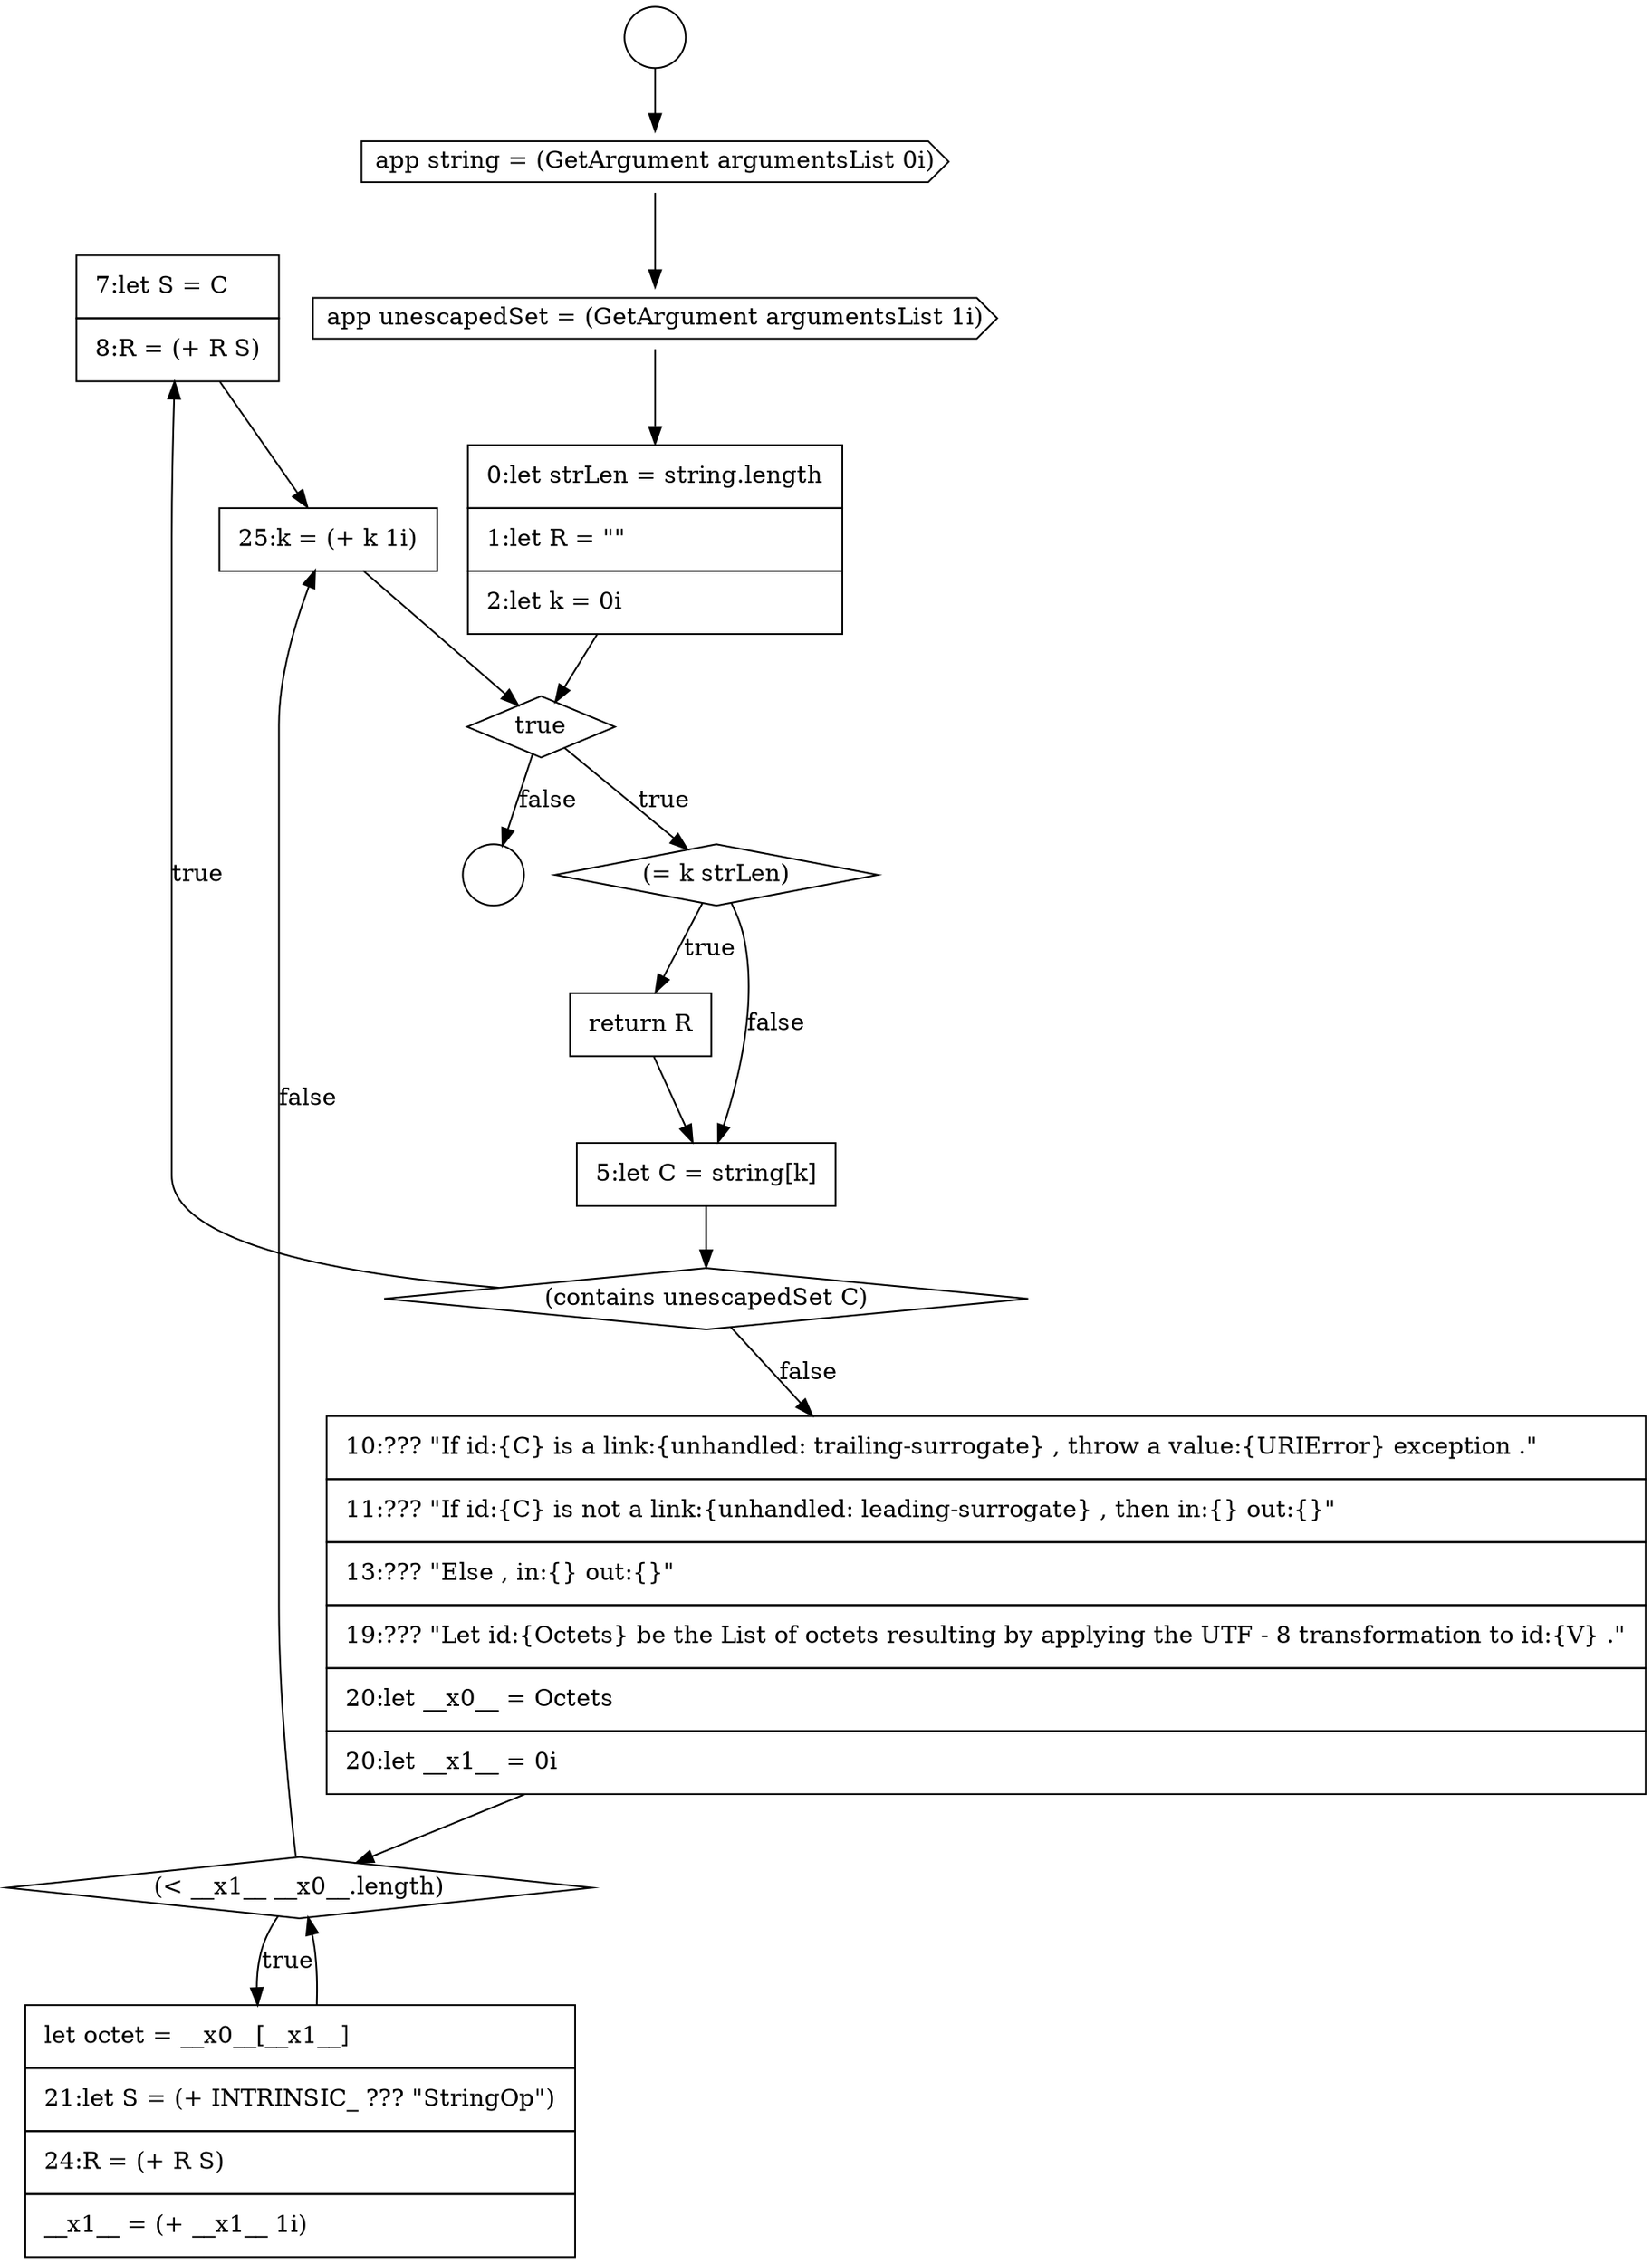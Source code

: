 digraph {
  node11146 [shape=none, margin=0, label=<<font color="black">
    <table border="0" cellborder="1" cellspacing="0" cellpadding="10">
      <tr><td align="left">7:let S = C</td></tr>
      <tr><td align="left">8:R = (+ R S)</td></tr>
    </table>
  </font>> color="black" fillcolor="white" style=filled]
  node11139 [shape=cds, label=<<font color="black">app unescapedSet = (GetArgument argumentsList 1i)</font>> color="black" fillcolor="white" style=filled]
  node11147 [shape=none, margin=0, label=<<font color="black">
    <table border="0" cellborder="1" cellspacing="0" cellpadding="10">
      <tr><td align="left">10:??? &quot;If id:{C} is a link:{unhandled: trailing-surrogate} , throw a value:{URIError} exception .&quot;</td></tr>
      <tr><td align="left">11:??? &quot;If id:{C} is not a link:{unhandled: leading-surrogate} , then in:{} out:{}&quot;</td></tr>
      <tr><td align="left">13:??? &quot;Else , in:{} out:{}&quot;</td></tr>
      <tr><td align="left">19:??? &quot;Let id:{Octets} be the List of octets resulting by applying the UTF - 8 transformation to id:{V} .&quot;</td></tr>
      <tr><td align="left">20:let __x0__ = Octets</td></tr>
      <tr><td align="left">20:let __x1__ = 0i</td></tr>
    </table>
  </font>> color="black" fillcolor="white" style=filled]
  node11142 [shape=diamond, label=<<font color="black">(= k strLen)</font>> color="black" fillcolor="white" style=filled]
  node11149 [shape=none, margin=0, label=<<font color="black">
    <table border="0" cellborder="1" cellspacing="0" cellpadding="10">
      <tr><td align="left">let octet = __x0__[__x1__]</td></tr>
      <tr><td align="left">21:let S = (+ INTRINSIC_ ??? &quot;StringOp&quot;)</td></tr>
      <tr><td align="left">24:R = (+ R S)</td></tr>
      <tr><td align="left">__x1__ = (+ __x1__ 1i)</td></tr>
    </table>
  </font>> color="black" fillcolor="white" style=filled]
  node11141 [shape=diamond, label=<<font color="black">true</font>> color="black" fillcolor="white" style=filled]
  node11137 [shape=circle label=" " color="black" fillcolor="white" style=filled]
  node11150 [shape=none, margin=0, label=<<font color="black">
    <table border="0" cellborder="1" cellspacing="0" cellpadding="10">
      <tr><td align="left">25:k = (+ k 1i)</td></tr>
    </table>
  </font>> color="black" fillcolor="white" style=filled]
  node11145 [shape=diamond, label=<<font color="black">(contains unescapedSet C)</font>> color="black" fillcolor="white" style=filled]
  node11140 [shape=none, margin=0, label=<<font color="black">
    <table border="0" cellborder="1" cellspacing="0" cellpadding="10">
      <tr><td align="left">0:let strLen = string.length</td></tr>
      <tr><td align="left">1:let R = &quot;&quot;</td></tr>
      <tr><td align="left">2:let k = 0i</td></tr>
    </table>
  </font>> color="black" fillcolor="white" style=filled]
  node11144 [shape=none, margin=0, label=<<font color="black">
    <table border="0" cellborder="1" cellspacing="0" cellpadding="10">
      <tr><td align="left">5:let C = string[k]</td></tr>
    </table>
  </font>> color="black" fillcolor="white" style=filled]
  node11136 [shape=circle label=" " color="black" fillcolor="white" style=filled]
  node11143 [shape=none, margin=0, label=<<font color="black">
    <table border="0" cellborder="1" cellspacing="0" cellpadding="10">
      <tr><td align="left">return R</td></tr>
    </table>
  </font>> color="black" fillcolor="white" style=filled]
  node11138 [shape=cds, label=<<font color="black">app string = (GetArgument argumentsList 0i)</font>> color="black" fillcolor="white" style=filled]
  node11148 [shape=diamond, label=<<font color="black">(&lt; __x1__ __x0__.length)</font>> color="black" fillcolor="white" style=filled]
  node11144 -> node11145 [ color="black"]
  node11143 -> node11144 [ color="black"]
  node11147 -> node11148 [ color="black"]
  node11140 -> node11141 [ color="black"]
  node11145 -> node11146 [label=<<font color="black">true</font>> color="black"]
  node11145 -> node11147 [label=<<font color="black">false</font>> color="black"]
  node11146 -> node11150 [ color="black"]
  node11139 -> node11140 [ color="black"]
  node11148 -> node11149 [label=<<font color="black">true</font>> color="black"]
  node11148 -> node11150 [label=<<font color="black">false</font>> color="black"]
  node11142 -> node11143 [label=<<font color="black">true</font>> color="black"]
  node11142 -> node11144 [label=<<font color="black">false</font>> color="black"]
  node11141 -> node11142 [label=<<font color="black">true</font>> color="black"]
  node11141 -> node11137 [label=<<font color="black">false</font>> color="black"]
  node11138 -> node11139 [ color="black"]
  node11136 -> node11138 [ color="black"]
  node11149 -> node11148 [ color="black"]
  node11150 -> node11141 [ color="black"]
}
